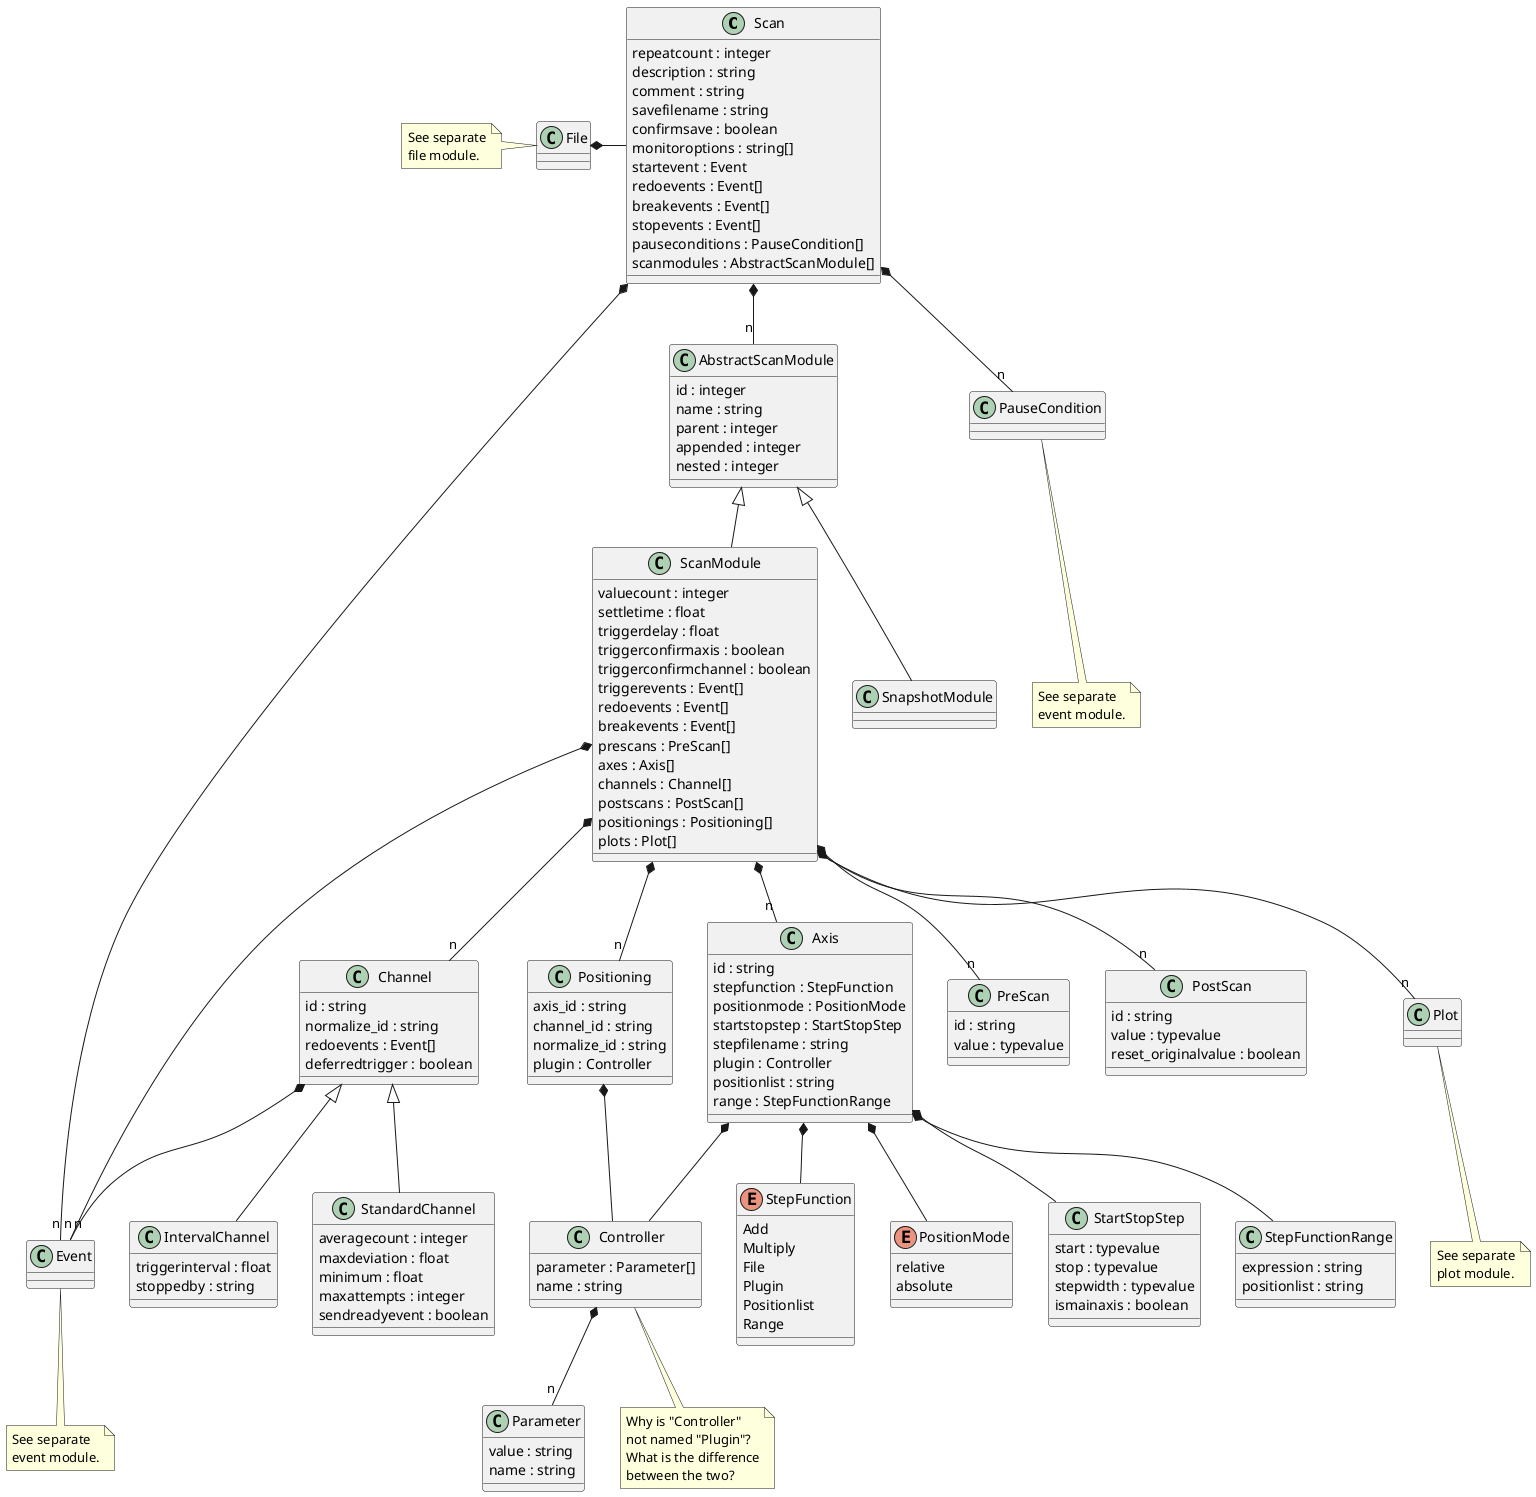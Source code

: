 @startuml
'https://plantuml.com/class-diagram

class Scan {
    repeatcount : integer
    description : string
    comment : string
    savefilename : string
    confirmsave : boolean
    monitoroptions : string[]
    startevent : Event
    redoevents : Event[]
    breakevents : Event[]
    stopevents : Event[]
    pauseconditions : PauseCondition[]
    scanmodules : AbstractScanModule[]
}
Scan *-- "n" AbstractScanModule
Scan *-- "n" PauseCondition
Scan *-- "n" Event

note bottom of PauseCondition: See separate\nevent module.

File *- Scan
note left of File: See separate\nfile module.

class AbstractScanModule {
    id : integer
    name : string
    parent : integer
    appended : integer
    nested : integer
}
AbstractScanModule <|-- ScanModule
AbstractScanModule <|-- SnapshotModule

class Controller {
    parameter : Parameter[]
    name : string
}
Controller *-- "n" Parameter

note bottom of Controller
    Why is "Controller"
    not named "Plugin"?
    What is the difference
    between the two?
end note

class IntervalChannel {
    triggerinterval : float
    stoppedby : string
}

class Parameter {
    value : string
    name : string
}

class Positioning {
    axis_id : string
    channel_id : string
    normalize_id : string
    plugin : Controller
}
Positioning *-- Controller

class ScanModule {
    valuecount : integer
    settletime : float
    triggerdelay : float
    triggerconfirmaxis : boolean
    triggerconfirmchannel : boolean
    triggerevents : Event[]
    redoevents : Event[]
    breakevents : Event[]
    prescans : PreScan[]
    axes : Axis[]
    channels : Channel[]
    postscans : PostScan[]
    positionings : Positioning[]
    plots : Plot[]
}
ScanModule *-- "n" Event
ScanModule *-- "n" PreScan
ScanModule *-- "n" Axis
ScanModule *-- "n" Channel
ScanModule *-- "n" PostScan
ScanModule *-- "n" Positioning
ScanModule *-- "n" Plot

note bottom of Plot: See separate\nplot module.
note bottom of Event: See separate\nevent module.

class PreScan {
    id : string
    value : typevalue
}

class PostScan {
    id : string
    value : typevalue
    reset_originalvalue : boolean
}

class SnapshotModule {
}

class Axis {
    id : string
    stepfunction : StepFunction
    positionmode : PositionMode
    startstopstep : StartStopStep
    stepfilename : string
    plugin : Controller
    positionlist : string
    range : StepFunctionRange
}
Axis *-- StepFunction
Axis *-- PositionMode
Axis *-- StartStopStep
Axis *-- Controller
Axis *-- StepFunctionRange

enum PositionMode {
    relative
    absolute
}

class Channel {
    id : string
    normalize_id : string
    redoevents : Event[]
    deferredtrigger : boolean
}
Channel <|-- StandardChannel
Channel <|-- IntervalChannel
Channel *-- "n" Event

class StandardChannel {
    averagecount : integer
    maxdeviation : float
    minimum : float
    maxattempts : integer
    sendreadyevent : boolean
}

class StartStopStep {
    start : typevalue
    stop : typevalue
    stepwidth : typevalue
    ismainaxis : boolean
}

enum StepFunction {
    Add
    Multiply
    File
    Plugin
    Positionlist
    Range
}

class StepFunctionRange {
    expression : string
    positionlist : string
}

@enduml